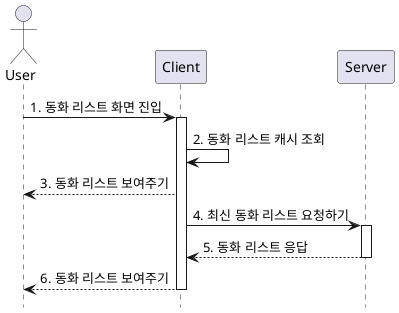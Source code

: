 @startuml lv2_us01
/'
동화 리스트 표시하기
SVR1 동화 리스트 제공
CLI1 동화 리스트 표시
CLI6 동화 목록 화면
CLI7 동화 목록 아이템 항목
'/
hide footbox

actor User as usr
participant Client as cli
participant Server as svr

usr -> cli : 1. 동화 리스트 화면 진입
activate cli
cli -> cli : 2. 동화 리스트 캐시 조회
cli --> usr : 3. 동화 리스트 보여주기


cli -> svr : 4. 최신 동화 리스트 요청하기
activate svr
svr --> cli : 5. 동화 리스트 응답
deactivate svr
cli --> usr : 6. 동화 리스트 보여주기
deactivate cli

@enduml